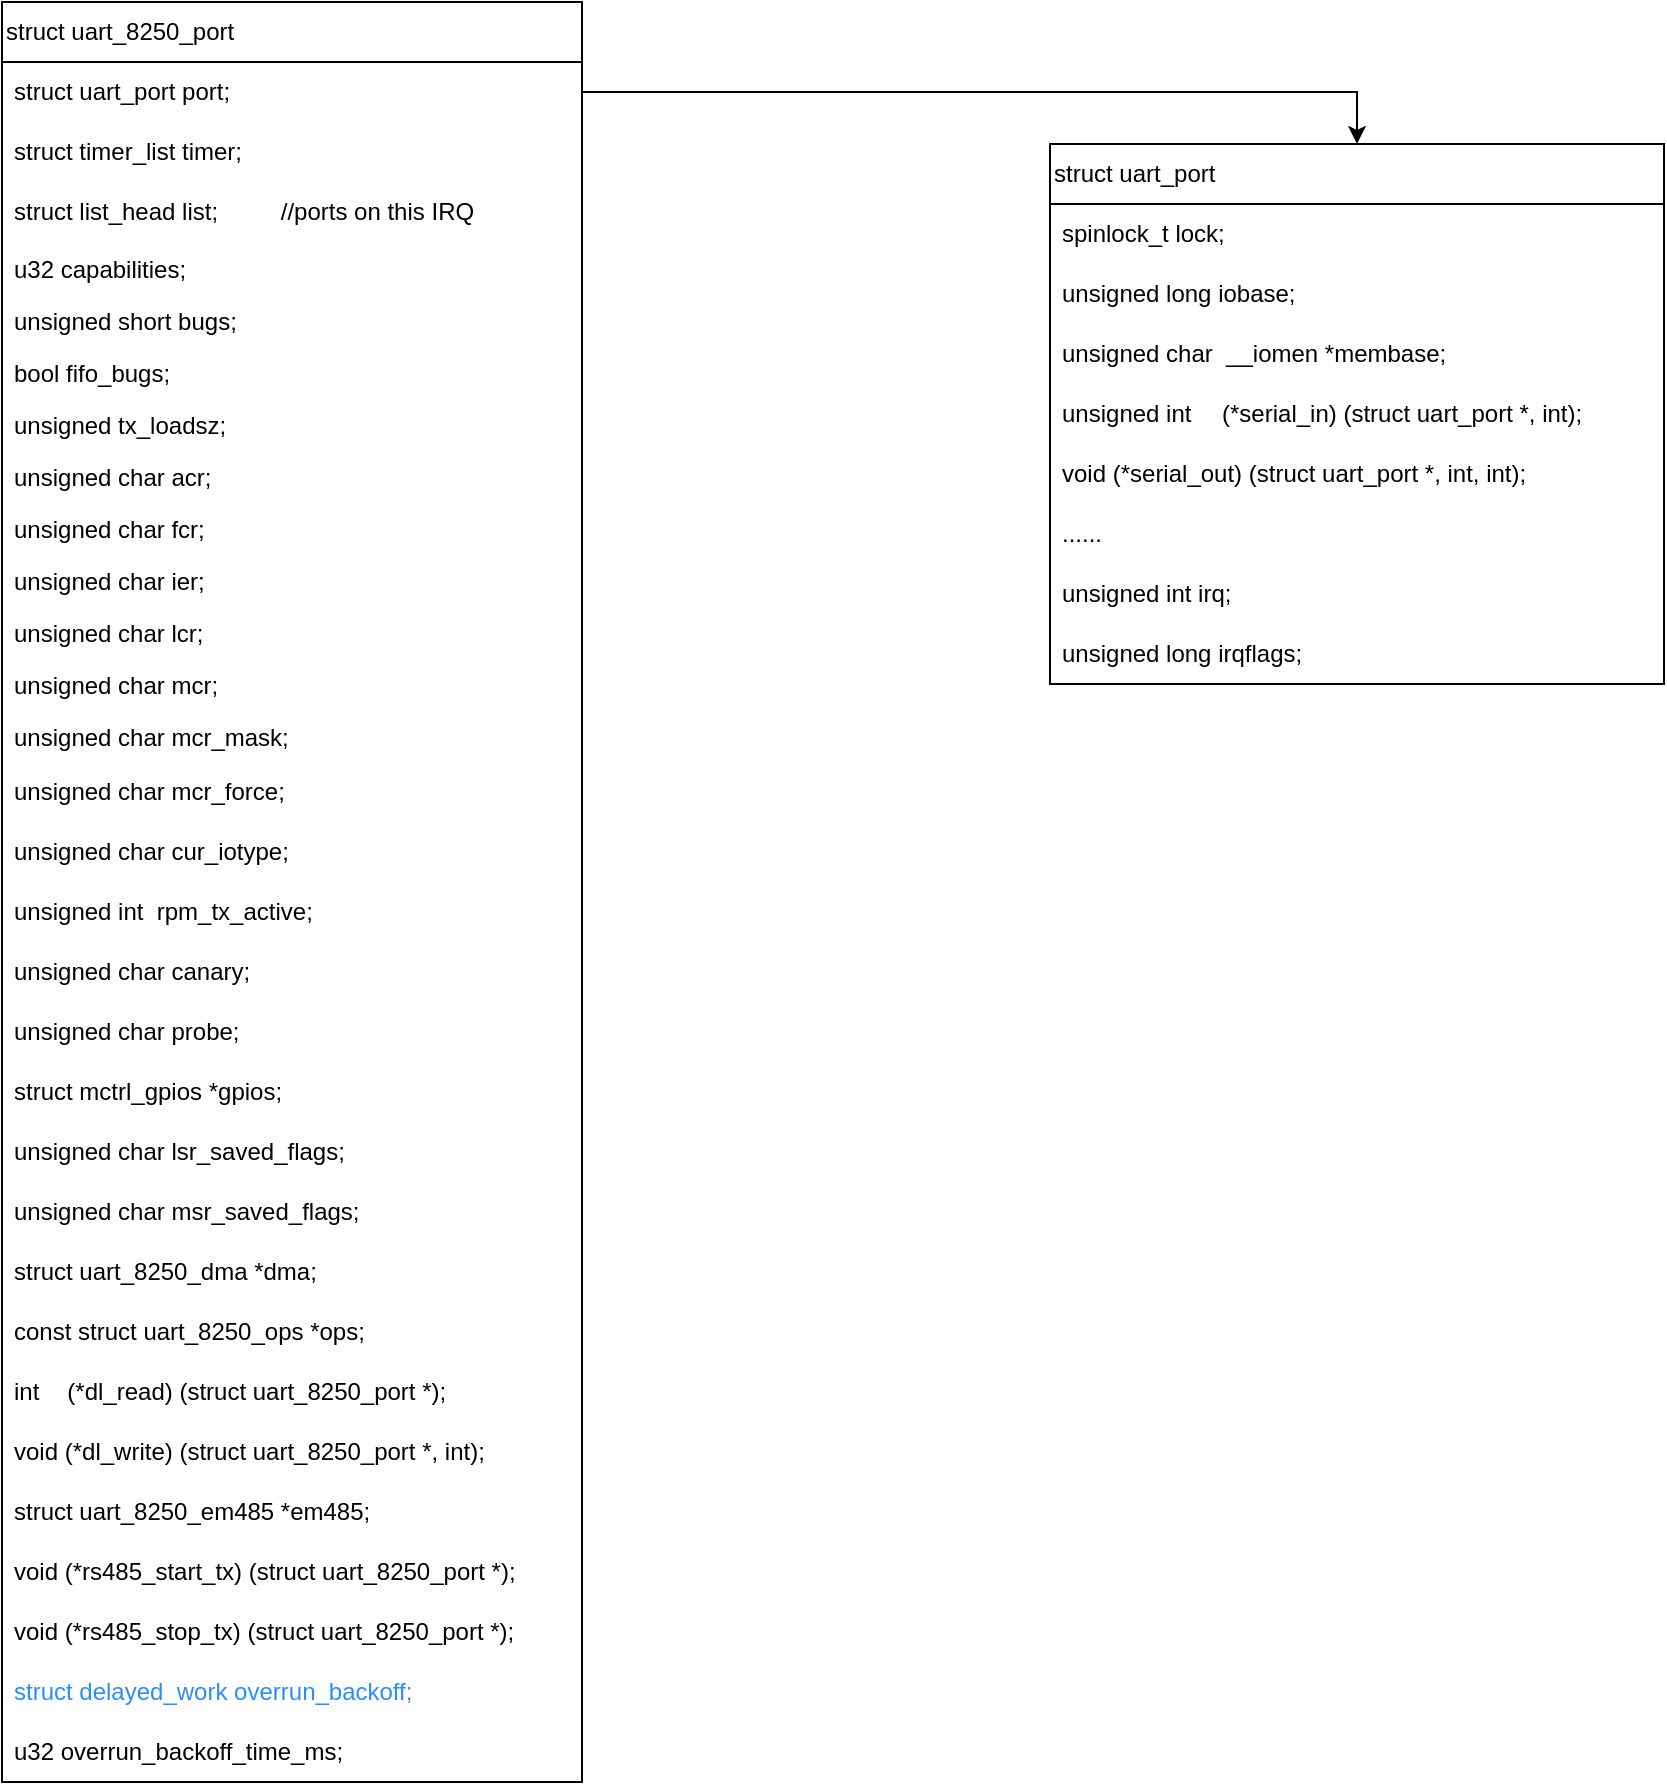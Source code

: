 <mxfile version="22.0.8" type="github">
  <diagram name="第 1 页" id="2r5dknUTrqkaAnIuduQz">
    <mxGraphModel dx="1000" dy="538" grid="0" gridSize="10" guides="1" tooltips="1" connect="1" arrows="1" fold="1" page="0" pageScale="1" pageWidth="827" pageHeight="1169" math="0" shadow="0">
      <root>
        <mxCell id="0" />
        <mxCell id="1" parent="0" />
        <mxCell id="dCYo8yhALJQxt7b84yej-1" value="struct uart_8250_port" style="swimlane;fontStyle=0;childLayout=stackLayout;horizontal=1;startSize=30;horizontalStack=0;resizeParent=1;resizeParentMax=0;resizeLast=0;collapsible=1;marginBottom=0;whiteSpace=wrap;html=1;align=left;" vertex="1" parent="1">
          <mxGeometry x="130" y="150" width="290" height="890" as="geometry" />
        </mxCell>
        <mxCell id="dCYo8yhALJQxt7b84yej-2" value="struct uart_port port;" style="text;strokeColor=none;fillColor=none;align=left;verticalAlign=middle;spacingLeft=4;spacingRight=4;overflow=hidden;points=[[0,0.5],[1,0.5]];portConstraint=eastwest;rotatable=0;whiteSpace=wrap;html=1;" vertex="1" parent="dCYo8yhALJQxt7b84yej-1">
          <mxGeometry y="30" width="290" height="30" as="geometry" />
        </mxCell>
        <mxCell id="dCYo8yhALJQxt7b84yej-3" value="struct timer_list timer;" style="text;strokeColor=none;fillColor=none;align=left;verticalAlign=middle;spacingLeft=4;spacingRight=4;overflow=hidden;points=[[0,0.5],[1,0.5]];portConstraint=eastwest;rotatable=0;whiteSpace=wrap;html=1;" vertex="1" parent="dCYo8yhALJQxt7b84yej-1">
          <mxGeometry y="60" width="290" height="30" as="geometry" />
        </mxCell>
        <mxCell id="dCYo8yhALJQxt7b84yej-4" value="struct list_head list;&lt;span style=&quot;white-space: pre;&quot;&gt;&#x9;&lt;/span&gt;&lt;span style=&quot;white-space: pre;&quot;&gt;&#x9;&lt;/span&gt;//ports on this IRQ" style="text;strokeColor=none;fillColor=none;align=left;verticalAlign=middle;spacingLeft=4;spacingRight=4;overflow=hidden;points=[[0,0.5],[1,0.5]];portConstraint=eastwest;rotatable=0;whiteSpace=wrap;html=1;" vertex="1" parent="dCYo8yhALJQxt7b84yej-1">
          <mxGeometry y="90" width="290" height="30" as="geometry" />
        </mxCell>
        <mxCell id="dCYo8yhALJQxt7b84yej-11" value="u32 capabilities;" style="text;strokeColor=none;fillColor=none;align=left;verticalAlign=top;spacingLeft=4;spacingRight=4;overflow=hidden;rotatable=0;points=[[0,0.5],[1,0.5]];portConstraint=eastwest;whiteSpace=wrap;html=1;" vertex="1" parent="dCYo8yhALJQxt7b84yej-1">
          <mxGeometry y="120" width="290" height="26" as="geometry" />
        </mxCell>
        <mxCell id="dCYo8yhALJQxt7b84yej-12" value="unsigned short bugs;" style="text;strokeColor=none;fillColor=none;align=left;verticalAlign=top;spacingLeft=4;spacingRight=4;overflow=hidden;rotatable=0;points=[[0,0.5],[1,0.5]];portConstraint=eastwest;whiteSpace=wrap;html=1;" vertex="1" parent="dCYo8yhALJQxt7b84yej-1">
          <mxGeometry y="146" width="290" height="26" as="geometry" />
        </mxCell>
        <mxCell id="dCYo8yhALJQxt7b84yej-13" value="bool fifo_bugs;" style="text;strokeColor=none;fillColor=none;align=left;verticalAlign=top;spacingLeft=4;spacingRight=4;overflow=hidden;rotatable=0;points=[[0,0.5],[1,0.5]];portConstraint=eastwest;whiteSpace=wrap;html=1;" vertex="1" parent="dCYo8yhALJQxt7b84yej-1">
          <mxGeometry y="172" width="290" height="26" as="geometry" />
        </mxCell>
        <mxCell id="dCYo8yhALJQxt7b84yej-14" value="unsigned tx_loadsz;" style="text;strokeColor=none;fillColor=none;align=left;verticalAlign=top;spacingLeft=4;spacingRight=4;overflow=hidden;rotatable=0;points=[[0,0.5],[1,0.5]];portConstraint=eastwest;whiteSpace=wrap;html=1;" vertex="1" parent="dCYo8yhALJQxt7b84yej-1">
          <mxGeometry y="198" width="290" height="26" as="geometry" />
        </mxCell>
        <mxCell id="dCYo8yhALJQxt7b84yej-15" value="unsigned char acr;" style="text;strokeColor=none;fillColor=none;align=left;verticalAlign=top;spacingLeft=4;spacingRight=4;overflow=hidden;rotatable=0;points=[[0,0.5],[1,0.5]];portConstraint=eastwest;whiteSpace=wrap;html=1;" vertex="1" parent="dCYo8yhALJQxt7b84yej-1">
          <mxGeometry y="224" width="290" height="26" as="geometry" />
        </mxCell>
        <mxCell id="dCYo8yhALJQxt7b84yej-16" value="unsigned char fcr;" style="text;strokeColor=none;fillColor=none;align=left;verticalAlign=top;spacingLeft=4;spacingRight=4;overflow=hidden;rotatable=0;points=[[0,0.5],[1,0.5]];portConstraint=eastwest;whiteSpace=wrap;html=1;" vertex="1" parent="dCYo8yhALJQxt7b84yej-1">
          <mxGeometry y="250" width="290" height="26" as="geometry" />
        </mxCell>
        <mxCell id="dCYo8yhALJQxt7b84yej-17" value="unsigned char ier;" style="text;strokeColor=none;fillColor=none;align=left;verticalAlign=top;spacingLeft=4;spacingRight=4;overflow=hidden;rotatable=0;points=[[0,0.5],[1,0.5]];portConstraint=eastwest;whiteSpace=wrap;html=1;" vertex="1" parent="dCYo8yhALJQxt7b84yej-1">
          <mxGeometry y="276" width="290" height="26" as="geometry" />
        </mxCell>
        <mxCell id="dCYo8yhALJQxt7b84yej-18" value="unsigned char lcr;" style="text;strokeColor=none;fillColor=none;align=left;verticalAlign=top;spacingLeft=4;spacingRight=4;overflow=hidden;rotatable=0;points=[[0,0.5],[1,0.5]];portConstraint=eastwest;whiteSpace=wrap;html=1;" vertex="1" parent="dCYo8yhALJQxt7b84yej-1">
          <mxGeometry y="302" width="290" height="26" as="geometry" />
        </mxCell>
        <mxCell id="dCYo8yhALJQxt7b84yej-19" value="unsigned char mcr;" style="text;strokeColor=none;fillColor=none;align=left;verticalAlign=top;spacingLeft=4;spacingRight=4;overflow=hidden;rotatable=0;points=[[0,0.5],[1,0.5]];portConstraint=eastwest;whiteSpace=wrap;html=1;" vertex="1" parent="dCYo8yhALJQxt7b84yej-1">
          <mxGeometry y="328" width="290" height="26" as="geometry" />
        </mxCell>
        <mxCell id="dCYo8yhALJQxt7b84yej-20" value="unsigned char mcr_mask;" style="text;strokeColor=none;fillColor=none;align=left;verticalAlign=top;spacingLeft=4;spacingRight=4;overflow=hidden;rotatable=0;points=[[0,0.5],[1,0.5]];portConstraint=eastwest;whiteSpace=wrap;html=1;" vertex="1" parent="dCYo8yhALJQxt7b84yej-1">
          <mxGeometry y="354" width="290" height="26" as="geometry" />
        </mxCell>
        <mxCell id="dCYo8yhALJQxt7b84yej-21" value="unsigned char mcr_force;" style="text;strokeColor=none;fillColor=none;align=left;verticalAlign=middle;spacingLeft=4;spacingRight=4;overflow=hidden;points=[[0,0.5],[1,0.5]];portConstraint=eastwest;rotatable=0;whiteSpace=wrap;html=1;" vertex="1" parent="dCYo8yhALJQxt7b84yej-1">
          <mxGeometry y="380" width="290" height="30" as="geometry" />
        </mxCell>
        <mxCell id="dCYo8yhALJQxt7b84yej-22" value="unsigned char cur_iotype;" style="text;strokeColor=none;fillColor=none;align=left;verticalAlign=middle;spacingLeft=4;spacingRight=4;overflow=hidden;points=[[0,0.5],[1,0.5]];portConstraint=eastwest;rotatable=0;whiteSpace=wrap;html=1;" vertex="1" parent="dCYo8yhALJQxt7b84yej-1">
          <mxGeometry y="410" width="290" height="30" as="geometry" />
        </mxCell>
        <mxCell id="dCYo8yhALJQxt7b84yej-23" value="unsigned int&amp;nbsp; rpm_tx_active;" style="text;strokeColor=none;fillColor=none;align=left;verticalAlign=middle;spacingLeft=4;spacingRight=4;overflow=hidden;points=[[0,0.5],[1,0.5]];portConstraint=eastwest;rotatable=0;whiteSpace=wrap;html=1;" vertex="1" parent="dCYo8yhALJQxt7b84yej-1">
          <mxGeometry y="440" width="290" height="30" as="geometry" />
        </mxCell>
        <mxCell id="dCYo8yhALJQxt7b84yej-24" value="unsigned char canary;" style="text;strokeColor=none;fillColor=none;align=left;verticalAlign=middle;spacingLeft=4;spacingRight=4;overflow=hidden;points=[[0,0.5],[1,0.5]];portConstraint=eastwest;rotatable=0;whiteSpace=wrap;html=1;" vertex="1" parent="dCYo8yhALJQxt7b84yej-1">
          <mxGeometry y="470" width="290" height="30" as="geometry" />
        </mxCell>
        <mxCell id="dCYo8yhALJQxt7b84yej-25" value="unsigned char probe;" style="text;strokeColor=none;fillColor=none;align=left;verticalAlign=middle;spacingLeft=4;spacingRight=4;overflow=hidden;points=[[0,0.5],[1,0.5]];portConstraint=eastwest;rotatable=0;whiteSpace=wrap;html=1;" vertex="1" parent="dCYo8yhALJQxt7b84yej-1">
          <mxGeometry y="500" width="290" height="30" as="geometry" />
        </mxCell>
        <mxCell id="dCYo8yhALJQxt7b84yej-26" value="struct mctrl_gpios *gpios;" style="text;strokeColor=none;fillColor=none;align=left;verticalAlign=middle;spacingLeft=4;spacingRight=4;overflow=hidden;points=[[0,0.5],[1,0.5]];portConstraint=eastwest;rotatable=0;whiteSpace=wrap;html=1;" vertex="1" parent="dCYo8yhALJQxt7b84yej-1">
          <mxGeometry y="530" width="290" height="30" as="geometry" />
        </mxCell>
        <mxCell id="dCYo8yhALJQxt7b84yej-27" value="unsigned char lsr_saved_flags;" style="text;strokeColor=none;fillColor=none;align=left;verticalAlign=middle;spacingLeft=4;spacingRight=4;overflow=hidden;points=[[0,0.5],[1,0.5]];portConstraint=eastwest;rotatable=0;whiteSpace=wrap;html=1;" vertex="1" parent="dCYo8yhALJQxt7b84yej-1">
          <mxGeometry y="560" width="290" height="30" as="geometry" />
        </mxCell>
        <mxCell id="dCYo8yhALJQxt7b84yej-28" value="unsigned char msr_saved_flags;" style="text;strokeColor=none;fillColor=none;align=left;verticalAlign=middle;spacingLeft=4;spacingRight=4;overflow=hidden;points=[[0,0.5],[1,0.5]];portConstraint=eastwest;rotatable=0;whiteSpace=wrap;html=1;" vertex="1" parent="dCYo8yhALJQxt7b84yej-1">
          <mxGeometry y="590" width="290" height="30" as="geometry" />
        </mxCell>
        <mxCell id="dCYo8yhALJQxt7b84yej-29" value="struct uart_8250_dma *dma;" style="text;strokeColor=none;fillColor=none;align=left;verticalAlign=middle;spacingLeft=4;spacingRight=4;overflow=hidden;points=[[0,0.5],[1,0.5]];portConstraint=eastwest;rotatable=0;whiteSpace=wrap;html=1;" vertex="1" parent="dCYo8yhALJQxt7b84yej-1">
          <mxGeometry y="620" width="290" height="30" as="geometry" />
        </mxCell>
        <mxCell id="dCYo8yhALJQxt7b84yej-30" value="const struct uart_8250_ops *ops;" style="text;strokeColor=none;fillColor=none;align=left;verticalAlign=middle;spacingLeft=4;spacingRight=4;overflow=hidden;points=[[0,0.5],[1,0.5]];portConstraint=eastwest;rotatable=0;whiteSpace=wrap;html=1;" vertex="1" parent="dCYo8yhALJQxt7b84yej-1">
          <mxGeometry y="650" width="290" height="30" as="geometry" />
        </mxCell>
        <mxCell id="dCYo8yhALJQxt7b84yej-31" value="int&lt;span style=&quot;white-space: pre;&quot;&gt;&#x9;&lt;/span&gt;(*dl_read) (struct uart_8250_port *);" style="text;strokeColor=none;fillColor=none;align=left;verticalAlign=middle;spacingLeft=4;spacingRight=4;overflow=hidden;points=[[0,0.5],[1,0.5]];portConstraint=eastwest;rotatable=0;whiteSpace=wrap;html=1;" vertex="1" parent="dCYo8yhALJQxt7b84yej-1">
          <mxGeometry y="680" width="290" height="30" as="geometry" />
        </mxCell>
        <mxCell id="dCYo8yhALJQxt7b84yej-32" value="void (*dl_write) (struct uart_8250_port *, int);" style="text;strokeColor=none;fillColor=none;align=left;verticalAlign=middle;spacingLeft=4;spacingRight=4;overflow=hidden;points=[[0,0.5],[1,0.5]];portConstraint=eastwest;rotatable=0;whiteSpace=wrap;html=1;" vertex="1" parent="dCYo8yhALJQxt7b84yej-1">
          <mxGeometry y="710" width="290" height="30" as="geometry" />
        </mxCell>
        <mxCell id="dCYo8yhALJQxt7b84yej-33" value="struct uart_8250_em485 *em485;" style="text;strokeColor=none;fillColor=none;align=left;verticalAlign=middle;spacingLeft=4;spacingRight=4;overflow=hidden;points=[[0,0.5],[1,0.5]];portConstraint=eastwest;rotatable=0;whiteSpace=wrap;html=1;" vertex="1" parent="dCYo8yhALJQxt7b84yej-1">
          <mxGeometry y="740" width="290" height="30" as="geometry" />
        </mxCell>
        <mxCell id="dCYo8yhALJQxt7b84yej-34" value="void (*rs485_start_tx) (struct uart_8250_port *);&amp;nbsp;" style="text;strokeColor=none;fillColor=none;align=left;verticalAlign=middle;spacingLeft=4;spacingRight=4;overflow=hidden;points=[[0,0.5],[1,0.5]];portConstraint=eastwest;rotatable=0;whiteSpace=wrap;html=1;" vertex="1" parent="dCYo8yhALJQxt7b84yej-1">
          <mxGeometry y="770" width="290" height="30" as="geometry" />
        </mxCell>
        <mxCell id="dCYo8yhALJQxt7b84yej-35" value="void (*rs485_stop_tx) (struct uart_8250_port *);" style="text;strokeColor=none;fillColor=none;align=left;verticalAlign=middle;spacingLeft=4;spacingRight=4;overflow=hidden;points=[[0,0.5],[1,0.5]];portConstraint=eastwest;rotatable=0;whiteSpace=wrap;html=1;" vertex="1" parent="dCYo8yhALJQxt7b84yej-1">
          <mxGeometry y="800" width="290" height="30" as="geometry" />
        </mxCell>
        <mxCell id="dCYo8yhALJQxt7b84yej-36" value="&lt;font color=&quot;#298dff&quot;&gt;struct delayed_work overrun_backoff;&lt;/font&gt;" style="text;strokeColor=none;fillColor=none;align=left;verticalAlign=middle;spacingLeft=4;spacingRight=4;overflow=hidden;points=[[0,0.5],[1,0.5]];portConstraint=eastwest;rotatable=0;whiteSpace=wrap;html=1;" vertex="1" parent="dCYo8yhALJQxt7b84yej-1">
          <mxGeometry y="830" width="290" height="30" as="geometry" />
        </mxCell>
        <mxCell id="dCYo8yhALJQxt7b84yej-37" value="u32 overrun_backoff_time_ms;" style="text;strokeColor=none;fillColor=none;align=left;verticalAlign=middle;spacingLeft=4;spacingRight=4;overflow=hidden;points=[[0,0.5],[1,0.5]];portConstraint=eastwest;rotatable=0;whiteSpace=wrap;html=1;" vertex="1" parent="dCYo8yhALJQxt7b84yej-1">
          <mxGeometry y="860" width="290" height="30" as="geometry" />
        </mxCell>
        <mxCell id="dCYo8yhALJQxt7b84yej-38" value="struct uart_port" style="swimlane;fontStyle=0;childLayout=stackLayout;horizontal=1;startSize=30;horizontalStack=0;resizeParent=1;resizeParentMax=0;resizeLast=0;collapsible=1;marginBottom=0;whiteSpace=wrap;html=1;align=left;" vertex="1" parent="1">
          <mxGeometry x="654" y="221" width="307" height="270" as="geometry" />
        </mxCell>
        <mxCell id="dCYo8yhALJQxt7b84yej-39" value="spinlock_t lock;" style="text;strokeColor=none;fillColor=none;align=left;verticalAlign=middle;spacingLeft=4;spacingRight=4;overflow=hidden;points=[[0,0.5],[1,0.5]];portConstraint=eastwest;rotatable=0;whiteSpace=wrap;html=1;" vertex="1" parent="dCYo8yhALJQxt7b84yej-38">
          <mxGeometry y="30" width="307" height="30" as="geometry" />
        </mxCell>
        <mxCell id="dCYo8yhALJQxt7b84yej-40" value="unsigned long iobase;" style="text;strokeColor=none;fillColor=none;align=left;verticalAlign=middle;spacingLeft=4;spacingRight=4;overflow=hidden;points=[[0,0.5],[1,0.5]];portConstraint=eastwest;rotatable=0;whiteSpace=wrap;html=1;" vertex="1" parent="dCYo8yhALJQxt7b84yej-38">
          <mxGeometry y="60" width="307" height="30" as="geometry" />
        </mxCell>
        <mxCell id="dCYo8yhALJQxt7b84yej-41" value="unsigned char&amp;nbsp; __iomen *membase;" style="text;strokeColor=none;fillColor=none;align=left;verticalAlign=middle;spacingLeft=4;spacingRight=4;overflow=hidden;points=[[0,0.5],[1,0.5]];portConstraint=eastwest;rotatable=0;whiteSpace=wrap;html=1;" vertex="1" parent="dCYo8yhALJQxt7b84yej-38">
          <mxGeometry y="90" width="307" height="30" as="geometry" />
        </mxCell>
        <mxCell id="dCYo8yhALJQxt7b84yej-43" value="unsigned int&lt;span style=&quot;white-space: pre;&quot;&gt;&#x9;&lt;/span&gt;(*serial_in) (struct uart_port *, int);" style="text;strokeColor=none;fillColor=none;align=left;verticalAlign=middle;spacingLeft=4;spacingRight=4;overflow=hidden;points=[[0,0.5],[1,0.5]];portConstraint=eastwest;rotatable=0;whiteSpace=wrap;html=1;" vertex="1" parent="dCYo8yhALJQxt7b84yej-38">
          <mxGeometry y="120" width="307" height="30" as="geometry" />
        </mxCell>
        <mxCell id="dCYo8yhALJQxt7b84yej-44" value="void (*serial_out) (struct uart_port *, int, int);" style="text;strokeColor=none;fillColor=none;align=left;verticalAlign=middle;spacingLeft=4;spacingRight=4;overflow=hidden;points=[[0,0.5],[1,0.5]];portConstraint=eastwest;rotatable=0;whiteSpace=wrap;html=1;" vertex="1" parent="dCYo8yhALJQxt7b84yej-38">
          <mxGeometry y="150" width="307" height="30" as="geometry" />
        </mxCell>
        <mxCell id="dCYo8yhALJQxt7b84yej-45" value="......" style="text;strokeColor=none;fillColor=none;align=left;verticalAlign=middle;spacingLeft=4;spacingRight=4;overflow=hidden;points=[[0,0.5],[1,0.5]];portConstraint=eastwest;rotatable=0;whiteSpace=wrap;html=1;" vertex="1" parent="dCYo8yhALJQxt7b84yej-38">
          <mxGeometry y="180" width="307" height="30" as="geometry" />
        </mxCell>
        <mxCell id="dCYo8yhALJQxt7b84yej-46" value="unsigned int irq;" style="text;strokeColor=none;fillColor=none;align=left;verticalAlign=middle;spacingLeft=4;spacingRight=4;overflow=hidden;points=[[0,0.5],[1,0.5]];portConstraint=eastwest;rotatable=0;whiteSpace=wrap;html=1;" vertex="1" parent="dCYo8yhALJQxt7b84yej-38">
          <mxGeometry y="210" width="307" height="30" as="geometry" />
        </mxCell>
        <mxCell id="dCYo8yhALJQxt7b84yej-47" value="unsigned long irqflags;" style="text;strokeColor=none;fillColor=none;align=left;verticalAlign=middle;spacingLeft=4;spacingRight=4;overflow=hidden;points=[[0,0.5],[1,0.5]];portConstraint=eastwest;rotatable=0;whiteSpace=wrap;html=1;" vertex="1" parent="dCYo8yhALJQxt7b84yej-38">
          <mxGeometry y="240" width="307" height="30" as="geometry" />
        </mxCell>
        <mxCell id="dCYo8yhALJQxt7b84yej-42" style="edgeStyle=orthogonalEdgeStyle;rounded=0;orthogonalLoop=1;jettySize=auto;html=1;exitX=1;exitY=0.5;exitDx=0;exitDy=0;entryX=0.5;entryY=0;entryDx=0;entryDy=0;" edge="1" parent="1" source="dCYo8yhALJQxt7b84yej-2" target="dCYo8yhALJQxt7b84yej-38">
          <mxGeometry relative="1" as="geometry" />
        </mxCell>
      </root>
    </mxGraphModel>
  </diagram>
</mxfile>
